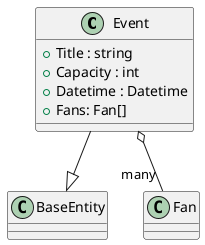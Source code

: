 @startuml Class Diagram
class Event {
    + Title : string
    + Capacity : int
    + Datetime : Datetime
    + Fans: Fan[]
}

Event --|> BaseEntity
Event o-- "many" Fan

@enduml

